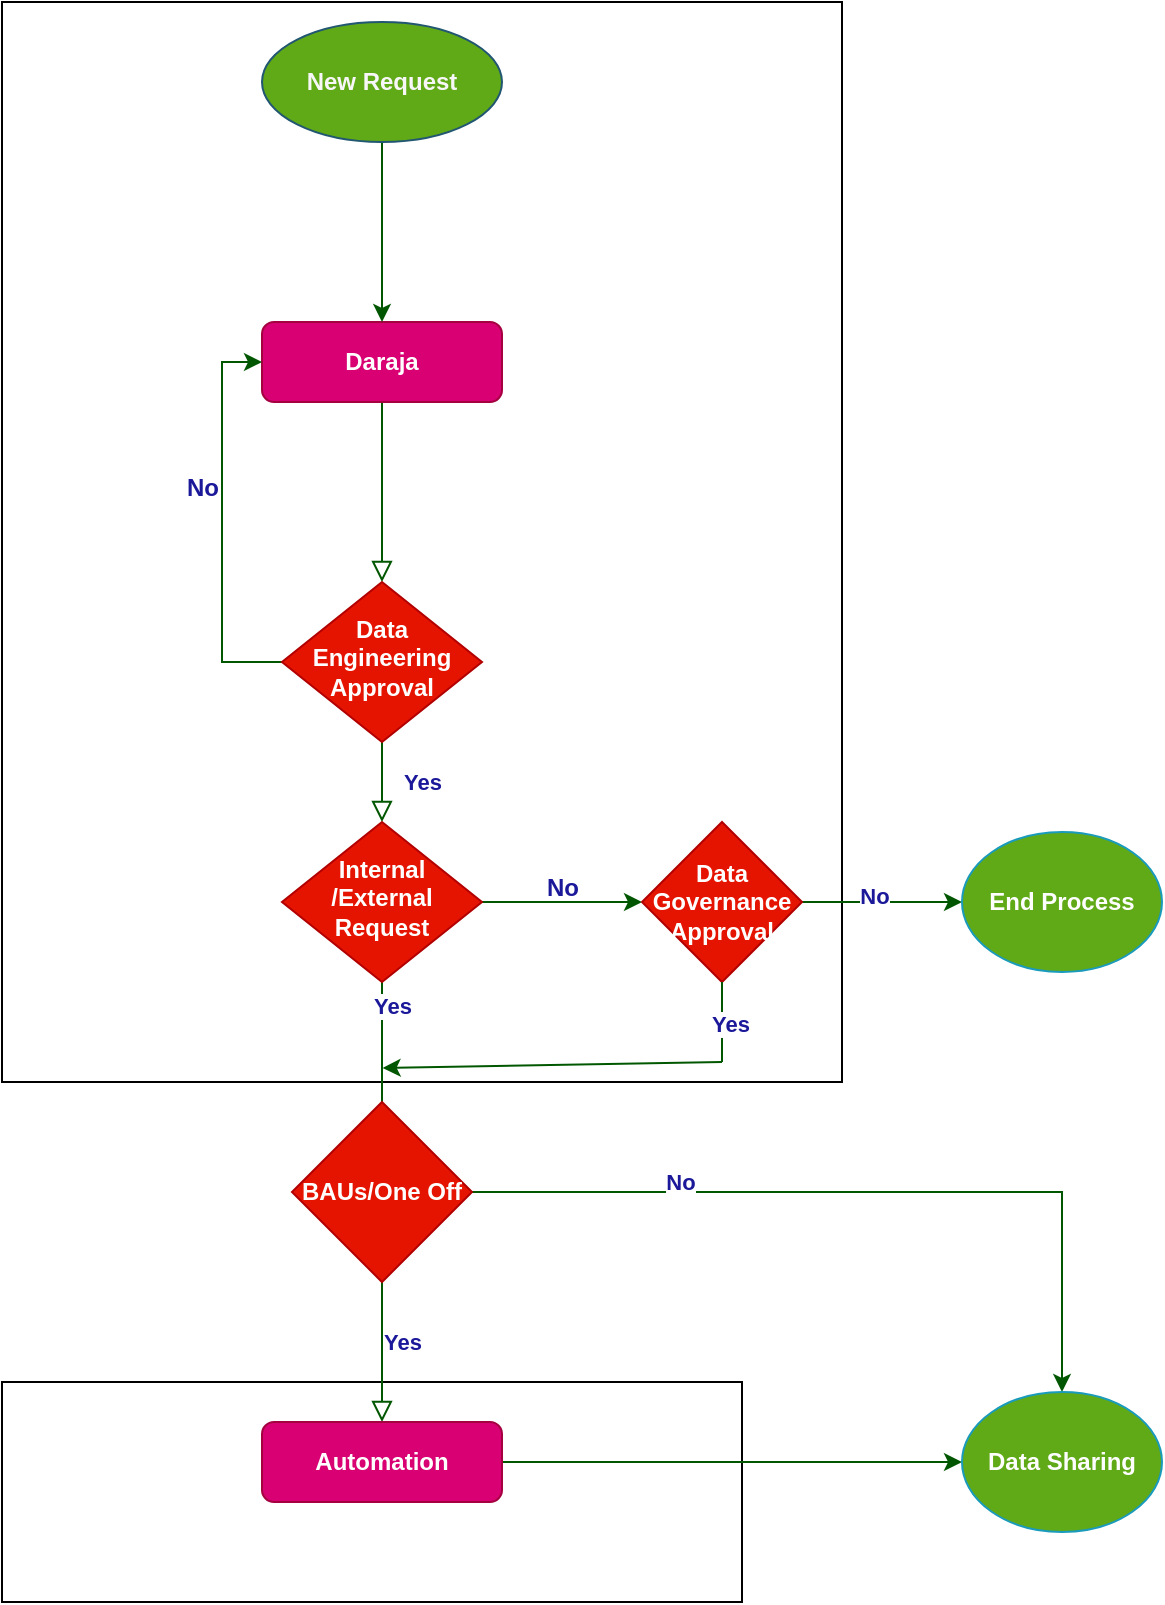 <mxfile version="24.4.4" type="github">
  <diagram id="C5RBs43oDa-KdzZeNtuy" name="Page-1">
    <mxGraphModel dx="794" dy="1623" grid="1" gridSize="10" guides="1" tooltips="1" connect="1" arrows="1" fold="1" page="1" pageScale="1" pageWidth="827" pageHeight="1169" math="0" shadow="0">
      <root>
        <mxCell id="WIyWlLk6GJQsqaUBKTNV-0" />
        <mxCell id="WIyWlLk6GJQsqaUBKTNV-1" parent="WIyWlLk6GJQsqaUBKTNV-0" />
        <mxCell id="InAeel8tX39KfbPbZWGc-3" value="" style="rounded=0;whiteSpace=wrap;html=1;" vertex="1" parent="WIyWlLk6GJQsqaUBKTNV-1">
          <mxGeometry x="30" y="570" width="370" height="110" as="geometry" />
        </mxCell>
        <mxCell id="InAeel8tX39KfbPbZWGc-2" value="" style="rounded=0;whiteSpace=wrap;html=1;" vertex="1" parent="WIyWlLk6GJQsqaUBKTNV-1">
          <mxGeometry x="30" y="-120" width="420" height="540" as="geometry" />
        </mxCell>
        <mxCell id="WIyWlLk6GJQsqaUBKTNV-2" value="" style="rounded=0;html=1;jettySize=auto;orthogonalLoop=1;fontSize=11;endArrow=block;endFill=0;endSize=8;strokeWidth=1;shadow=0;labelBackgroundColor=none;edgeStyle=orthogonalEdgeStyle;fillColor=#008a00;strokeColor=#005700;fontStyle=1" parent="WIyWlLk6GJQsqaUBKTNV-1" source="WIyWlLk6GJQsqaUBKTNV-3" target="WIyWlLk6GJQsqaUBKTNV-6" edge="1">
          <mxGeometry relative="1" as="geometry" />
        </mxCell>
        <mxCell id="WIyWlLk6GJQsqaUBKTNV-3" value="Daraja" style="rounded=1;whiteSpace=wrap;html=1;fontSize=12;glass=0;strokeWidth=1;shadow=0;fillColor=#d80073;strokeColor=#A50040;fontStyle=1;fontColor=#ffffff;" parent="WIyWlLk6GJQsqaUBKTNV-1" vertex="1">
          <mxGeometry x="160" y="40" width="120" height="40" as="geometry" />
        </mxCell>
        <mxCell id="WIyWlLk6GJQsqaUBKTNV-4" value="Yes" style="rounded=0;html=1;jettySize=auto;orthogonalLoop=1;fontSize=11;endArrow=block;endFill=0;endSize=8;strokeWidth=1;shadow=0;labelBackgroundColor=none;edgeStyle=orthogonalEdgeStyle;fillColor=#008a00;strokeColor=#005700;fontColor=#1b199a;fontStyle=1" parent="WIyWlLk6GJQsqaUBKTNV-1" source="WIyWlLk6GJQsqaUBKTNV-6" target="WIyWlLk6GJQsqaUBKTNV-10" edge="1">
          <mxGeometry y="20" relative="1" as="geometry">
            <mxPoint as="offset" />
          </mxGeometry>
        </mxCell>
        <mxCell id="ntP3CwPW7mdWMY8AtCwh-8" style="edgeStyle=orthogonalEdgeStyle;rounded=0;orthogonalLoop=1;jettySize=auto;html=1;exitX=0;exitY=0.5;exitDx=0;exitDy=0;entryX=0;entryY=0.5;entryDx=0;entryDy=0;fillColor=#008a00;strokeColor=#005700;" parent="WIyWlLk6GJQsqaUBKTNV-1" source="WIyWlLk6GJQsqaUBKTNV-6" target="WIyWlLk6GJQsqaUBKTNV-3" edge="1">
          <mxGeometry relative="1" as="geometry" />
        </mxCell>
        <mxCell id="WIyWlLk6GJQsqaUBKTNV-6" value="Data Engineering Approval" style="rhombus;whiteSpace=wrap;html=1;shadow=0;fontFamily=Helvetica;fontSize=12;align=center;strokeWidth=1;spacing=6;spacingTop=-4;fillColor=#e51400;strokeColor=#B20000;fontStyle=1;fontColor=#ffffff;" parent="WIyWlLk6GJQsqaUBKTNV-1" vertex="1">
          <mxGeometry x="170" y="170" width="100" height="80" as="geometry" />
        </mxCell>
        <mxCell id="WIyWlLk6GJQsqaUBKTNV-8" value="Yes" style="rounded=0;html=1;jettySize=auto;orthogonalLoop=1;fontSize=11;endArrow=block;endFill=0;endSize=8;strokeWidth=1;shadow=0;labelBackgroundColor=none;edgeStyle=orthogonalEdgeStyle;fillColor=#008a00;strokeColor=#005700;fontColor=#1b199a;fontStyle=1" parent="WIyWlLk6GJQsqaUBKTNV-1" source="WIyWlLk6GJQsqaUBKTNV-10" target="WIyWlLk6GJQsqaUBKTNV-11" edge="1">
          <mxGeometry x="0.636" y="10" relative="1" as="geometry">
            <mxPoint as="offset" />
          </mxGeometry>
        </mxCell>
        <mxCell id="gKt4IAQthAY80cSpaoCK-21" value="Yes" style="edgeLabel;html=1;align=center;verticalAlign=middle;resizable=0;points=[];fontColor=#1b199a;fontStyle=1" parent="WIyWlLk6GJQsqaUBKTNV-8" vertex="1" connectable="0">
          <mxGeometry x="-0.891" y="5" relative="1" as="geometry">
            <mxPoint as="offset" />
          </mxGeometry>
        </mxCell>
        <mxCell id="gKt4IAQthAY80cSpaoCK-0" style="edgeStyle=orthogonalEdgeStyle;rounded=0;orthogonalLoop=1;jettySize=auto;html=1;entryX=0;entryY=0.5;entryDx=0;entryDy=0;fillColor=#008a00;strokeColor=#005700;" parent="WIyWlLk6GJQsqaUBKTNV-1" source="WIyWlLk6GJQsqaUBKTNV-10" target="ntP3CwPW7mdWMY8AtCwh-1" edge="1">
          <mxGeometry relative="1" as="geometry" />
        </mxCell>
        <mxCell id="WIyWlLk6GJQsqaUBKTNV-10" value="Internal /External Request" style="rhombus;whiteSpace=wrap;html=1;shadow=0;fontFamily=Helvetica;fontSize=12;align=center;strokeWidth=1;spacing=6;spacingTop=-4;fillColor=#e51400;strokeColor=#B20000;fontStyle=1;fontColor=#ffffff;" parent="WIyWlLk6GJQsqaUBKTNV-1" vertex="1">
          <mxGeometry x="170" y="290" width="100" height="80" as="geometry" />
        </mxCell>
        <mxCell id="gKt4IAQthAY80cSpaoCK-4" style="edgeStyle=orthogonalEdgeStyle;rounded=0;orthogonalLoop=1;jettySize=auto;html=1;fillColor=#008a00;strokeColor=#005700;entryX=0;entryY=0.5;entryDx=0;entryDy=0;" parent="WIyWlLk6GJQsqaUBKTNV-1" source="WIyWlLk6GJQsqaUBKTNV-11" target="gKt4IAQthAY80cSpaoCK-7" edge="1">
          <mxGeometry relative="1" as="geometry">
            <mxPoint x="460" y="610" as="targetPoint" />
          </mxGeometry>
        </mxCell>
        <mxCell id="WIyWlLk6GJQsqaUBKTNV-11" value="Automation" style="rounded=1;whiteSpace=wrap;html=1;fontSize=12;glass=0;strokeWidth=1;shadow=0;fillColor=#d80073;strokeColor=#A50040;fontStyle=1;fontColor=#ffffff;" parent="WIyWlLk6GJQsqaUBKTNV-1" vertex="1">
          <mxGeometry x="160" y="590" width="120" height="40" as="geometry" />
        </mxCell>
        <mxCell id="gKt4IAQthAY80cSpaoCK-26" style="edgeStyle=orthogonalEdgeStyle;rounded=0;orthogonalLoop=1;jettySize=auto;html=1;entryX=0;entryY=0.5;entryDx=0;entryDy=0;fillColor=#008a00;strokeColor=#005700;" parent="WIyWlLk6GJQsqaUBKTNV-1" source="ntP3CwPW7mdWMY8AtCwh-1" target="gKt4IAQthAY80cSpaoCK-25" edge="1">
          <mxGeometry relative="1" as="geometry" />
        </mxCell>
        <mxCell id="gKt4IAQthAY80cSpaoCK-27" value="No" style="edgeLabel;html=1;align=center;verticalAlign=middle;resizable=0;points=[];fontColor=#1b199a;fontStyle=1" parent="gKt4IAQthAY80cSpaoCK-26" vertex="1" connectable="0">
          <mxGeometry x="-0.108" y="3" relative="1" as="geometry">
            <mxPoint as="offset" />
          </mxGeometry>
        </mxCell>
        <mxCell id="ntP3CwPW7mdWMY8AtCwh-1" value="Data Governance Approval" style="rhombus;whiteSpace=wrap;html=1;fillColor=#e51400;strokeColor=#B20000;fontStyle=1;fontColor=#ffffff;" parent="WIyWlLk6GJQsqaUBKTNV-1" vertex="1">
          <mxGeometry x="350" y="290" width="80" height="80" as="geometry" />
        </mxCell>
        <mxCell id="gKt4IAQthAY80cSpaoCK-5" style="edgeStyle=orthogonalEdgeStyle;rounded=0;orthogonalLoop=1;jettySize=auto;html=1;entryX=0.5;entryY=0;entryDx=0;entryDy=0;fillColor=#008a00;strokeColor=#005700;" parent="WIyWlLk6GJQsqaUBKTNV-1" source="ntP3CwPW7mdWMY8AtCwh-5" target="gKt4IAQthAY80cSpaoCK-7" edge="1">
          <mxGeometry relative="1" as="geometry">
            <mxPoint x="520" y="580" as="targetPoint" />
          </mxGeometry>
        </mxCell>
        <mxCell id="gKt4IAQthAY80cSpaoCK-23" value="No" style="edgeLabel;html=1;align=center;verticalAlign=middle;resizable=0;points=[];fontColor=#1b199a;fontStyle=1" parent="gKt4IAQthAY80cSpaoCK-5" vertex="1" connectable="0">
          <mxGeometry x="-0.502" y="-1" relative="1" as="geometry">
            <mxPoint x="5" y="-6" as="offset" />
          </mxGeometry>
        </mxCell>
        <mxCell id="ntP3CwPW7mdWMY8AtCwh-5" value="BAUs/One Off" style="rhombus;whiteSpace=wrap;html=1;fillColor=#e51400;strokeColor=#B20000;fontStyle=1;fontColor=#ffffff;" parent="WIyWlLk6GJQsqaUBKTNV-1" vertex="1">
          <mxGeometry x="175" y="430" width="90" height="90" as="geometry" />
        </mxCell>
        <mxCell id="ntP3CwPW7mdWMY8AtCwh-9" value="No" style="text;html=1;align=center;verticalAlign=middle;resizable=0;points=[];autosize=1;strokeColor=none;fillColor=none;fontColor=#1b199a;fontStyle=1" parent="WIyWlLk6GJQsqaUBKTNV-1" vertex="1">
          <mxGeometry x="110" y="108" width="40" height="30" as="geometry" />
        </mxCell>
        <mxCell id="gKt4IAQthAY80cSpaoCK-7" value="Data Sharing" style="ellipse;whiteSpace=wrap;html=1;fillColor=#60a917;fontColor=#ffffff;strokeColor=#1b9bbb;fontStyle=1" parent="WIyWlLk6GJQsqaUBKTNV-1" vertex="1">
          <mxGeometry x="510" y="575" width="100" height="70" as="geometry" />
        </mxCell>
        <mxCell id="gKt4IAQthAY80cSpaoCK-10" style="edgeStyle=orthogonalEdgeStyle;rounded=0;orthogonalLoop=1;jettySize=auto;html=1;strokeColor=#005700;fillColor=#008a00;" parent="WIyWlLk6GJQsqaUBKTNV-1" source="gKt4IAQthAY80cSpaoCK-9" target="WIyWlLk6GJQsqaUBKTNV-3" edge="1">
          <mxGeometry relative="1" as="geometry" />
        </mxCell>
        <mxCell id="gKt4IAQthAY80cSpaoCK-9" value="New Request" style="ellipse;whiteSpace=wrap;html=1;fillColor=#60a917;fontStyle=1;fontColor=#f7f7f7;strokeColor=#225772;" parent="WIyWlLk6GJQsqaUBKTNV-1" vertex="1">
          <mxGeometry x="160" y="-110" width="120" height="60" as="geometry" />
        </mxCell>
        <mxCell id="gKt4IAQthAY80cSpaoCK-16" value="" style="endArrow=none;html=1;rounded=0;fillColor=#008a00;strokeColor=#005700;" parent="WIyWlLk6GJQsqaUBKTNV-1" edge="1">
          <mxGeometry width="50" height="50" relative="1" as="geometry">
            <mxPoint x="390" y="410" as="sourcePoint" />
            <mxPoint x="390" y="370" as="targetPoint" />
          </mxGeometry>
        </mxCell>
        <mxCell id="gKt4IAQthAY80cSpaoCK-20" value="Yes" style="edgeLabel;html=1;align=center;verticalAlign=middle;resizable=0;points=[];fontColor=#1b199a;fontStyle=1" parent="gKt4IAQthAY80cSpaoCK-16" vertex="1" connectable="0">
          <mxGeometry x="-0.05" y="-4" relative="1" as="geometry">
            <mxPoint as="offset" />
          </mxGeometry>
        </mxCell>
        <mxCell id="gKt4IAQthAY80cSpaoCK-17" value="" style="endArrow=classic;html=1;rounded=0;entryX=0.258;entryY=1.167;entryDx=0;entryDy=0;entryPerimeter=0;fillColor=#008a00;strokeColor=#005700;" parent="WIyWlLk6GJQsqaUBKTNV-1" edge="1">
          <mxGeometry width="50" height="50" relative="1" as="geometry">
            <mxPoint x="390" y="410" as="sourcePoint" />
            <mxPoint x="220.32" y="413.01" as="targetPoint" />
          </mxGeometry>
        </mxCell>
        <mxCell id="gKt4IAQthAY80cSpaoCK-24" value="No" style="text;html=1;align=center;verticalAlign=middle;resizable=0;points=[];autosize=1;strokeColor=none;fillColor=none;fontColor=#1b199a;fontStyle=1" parent="WIyWlLk6GJQsqaUBKTNV-1" vertex="1">
          <mxGeometry x="290" y="308" width="40" height="30" as="geometry" />
        </mxCell>
        <mxCell id="gKt4IAQthAY80cSpaoCK-25" value="End Process" style="ellipse;whiteSpace=wrap;html=1;fillColor=#60a917;fontColor=#ffffff;strokeColor=#1b9bbb;fontStyle=1" parent="WIyWlLk6GJQsqaUBKTNV-1" vertex="1">
          <mxGeometry x="510" y="295" width="100" height="70" as="geometry" />
        </mxCell>
      </root>
    </mxGraphModel>
  </diagram>
</mxfile>
